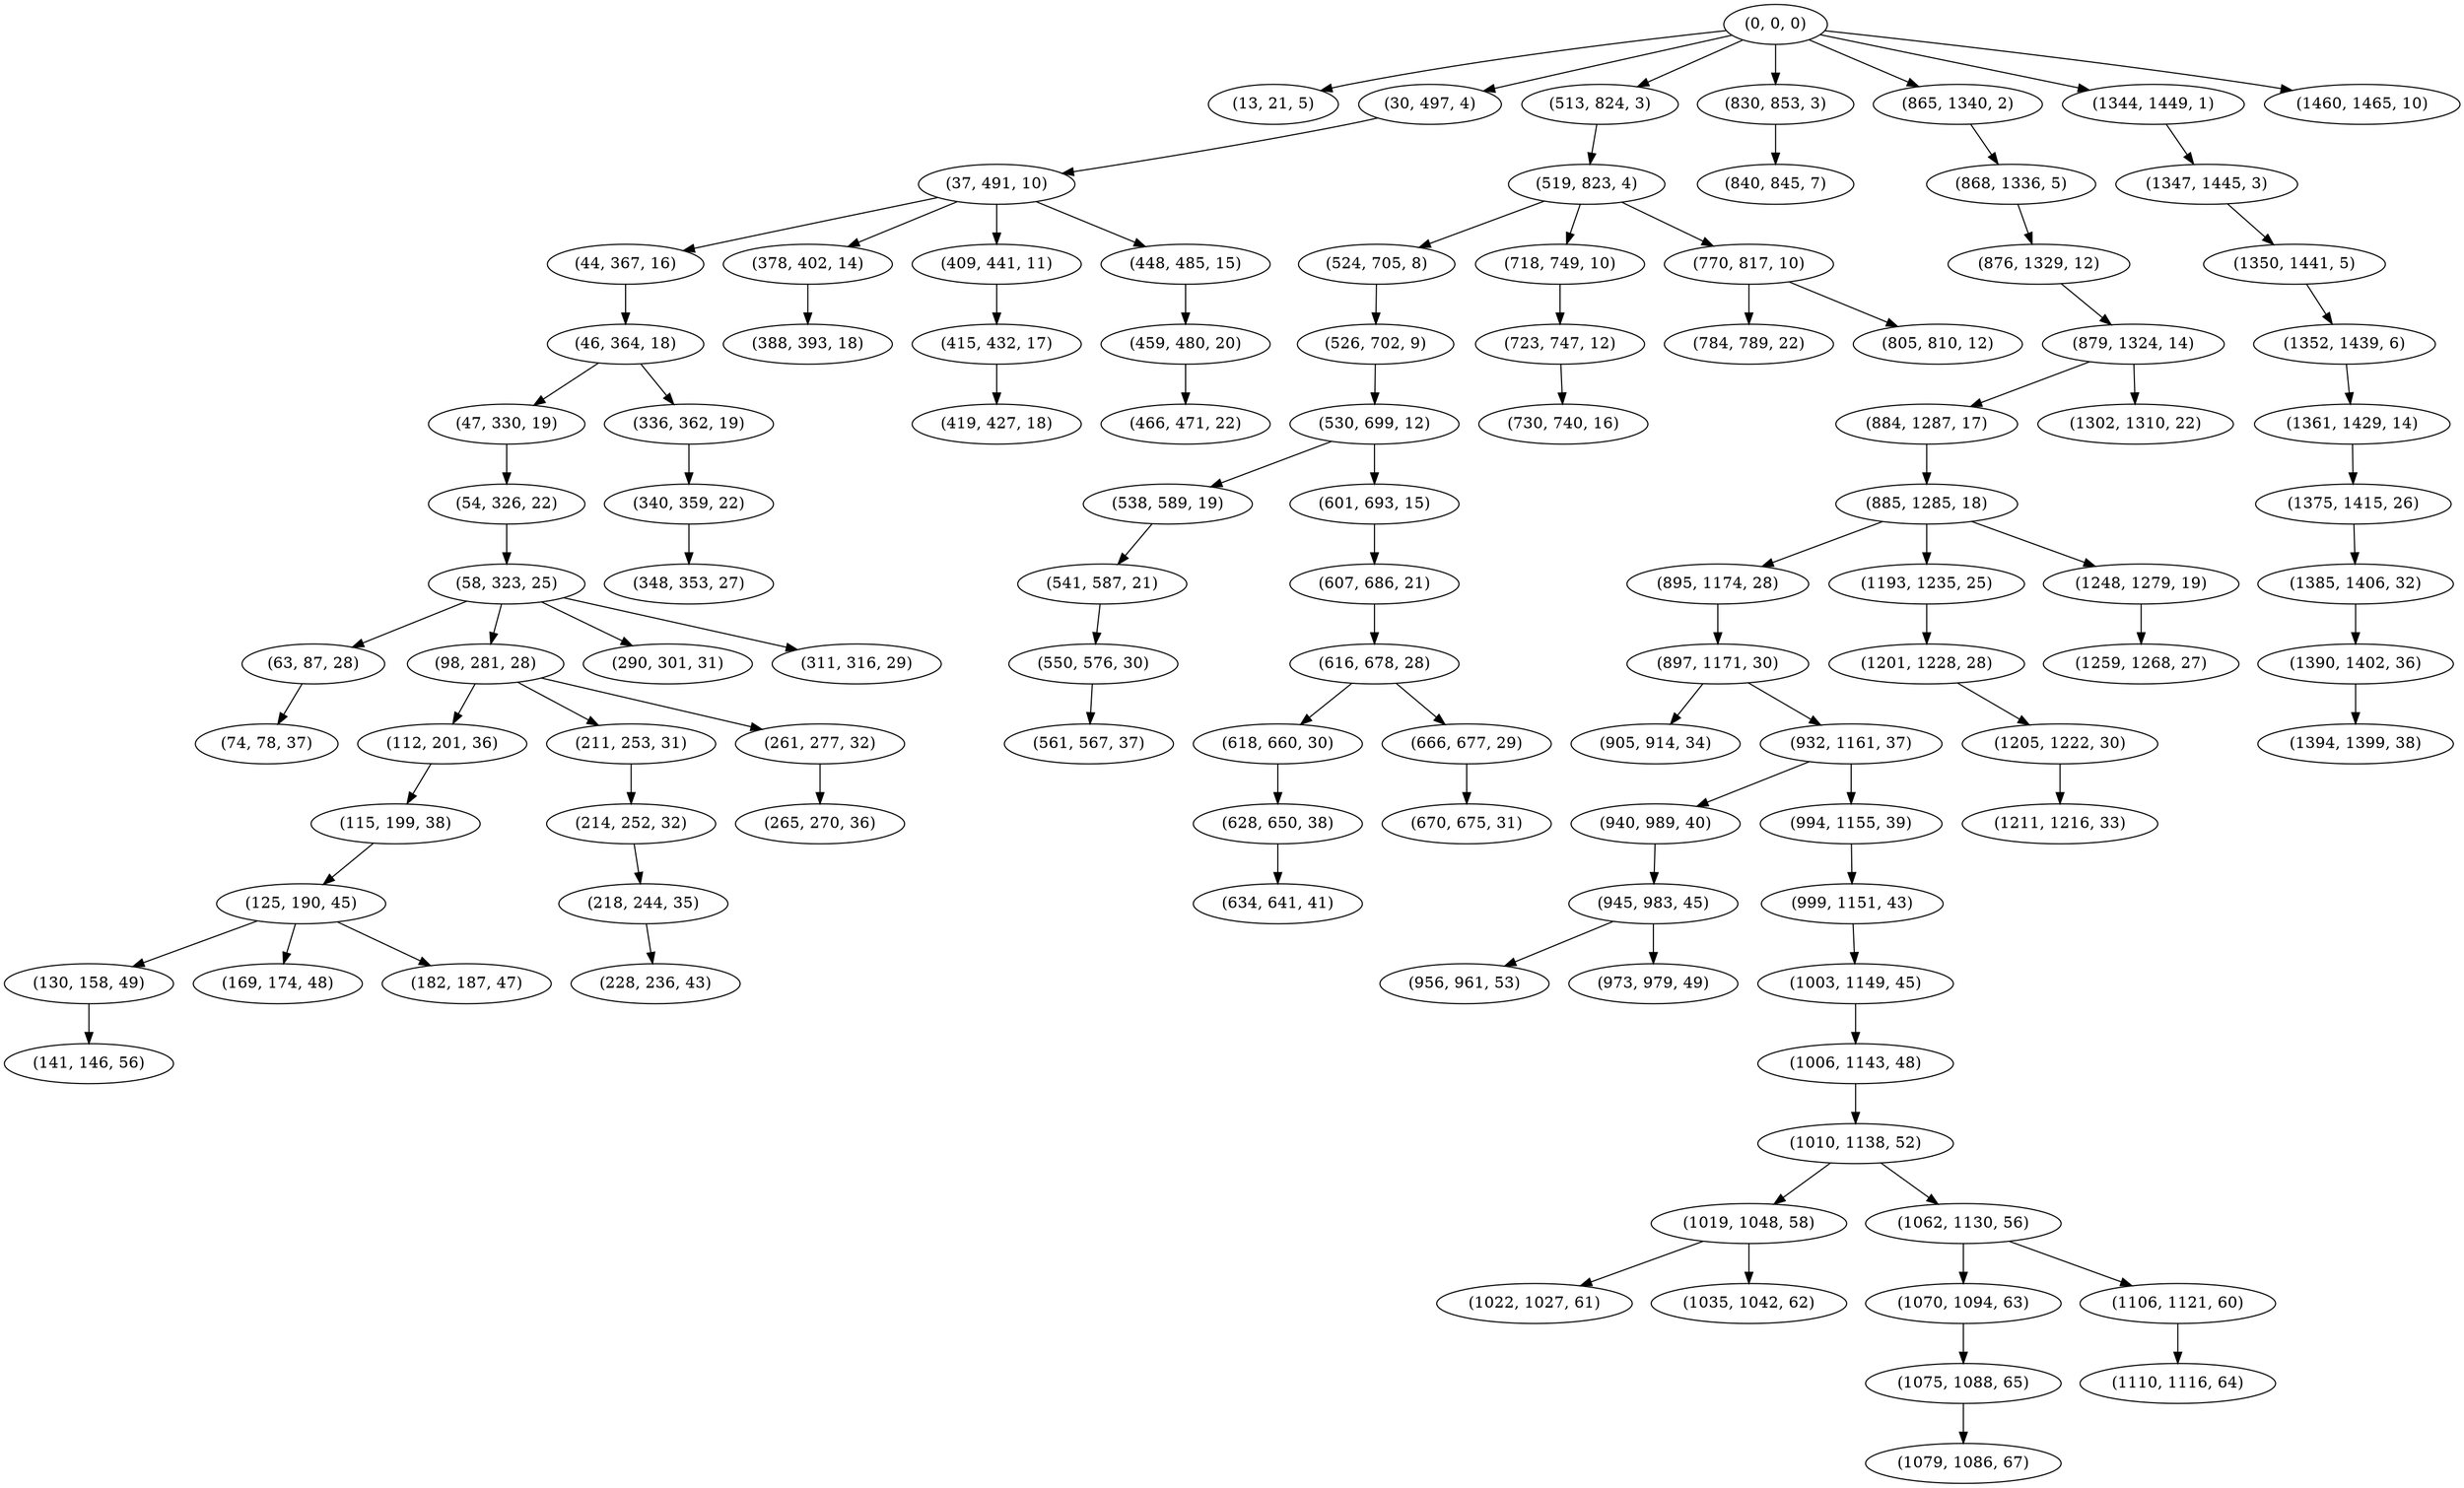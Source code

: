 digraph tree {
    "(0, 0, 0)";
    "(13, 21, 5)";
    "(30, 497, 4)";
    "(37, 491, 10)";
    "(44, 367, 16)";
    "(46, 364, 18)";
    "(47, 330, 19)";
    "(54, 326, 22)";
    "(58, 323, 25)";
    "(63, 87, 28)";
    "(74, 78, 37)";
    "(98, 281, 28)";
    "(112, 201, 36)";
    "(115, 199, 38)";
    "(125, 190, 45)";
    "(130, 158, 49)";
    "(141, 146, 56)";
    "(169, 174, 48)";
    "(182, 187, 47)";
    "(211, 253, 31)";
    "(214, 252, 32)";
    "(218, 244, 35)";
    "(228, 236, 43)";
    "(261, 277, 32)";
    "(265, 270, 36)";
    "(290, 301, 31)";
    "(311, 316, 29)";
    "(336, 362, 19)";
    "(340, 359, 22)";
    "(348, 353, 27)";
    "(378, 402, 14)";
    "(388, 393, 18)";
    "(409, 441, 11)";
    "(415, 432, 17)";
    "(419, 427, 18)";
    "(448, 485, 15)";
    "(459, 480, 20)";
    "(466, 471, 22)";
    "(513, 824, 3)";
    "(519, 823, 4)";
    "(524, 705, 8)";
    "(526, 702, 9)";
    "(530, 699, 12)";
    "(538, 589, 19)";
    "(541, 587, 21)";
    "(550, 576, 30)";
    "(561, 567, 37)";
    "(601, 693, 15)";
    "(607, 686, 21)";
    "(616, 678, 28)";
    "(618, 660, 30)";
    "(628, 650, 38)";
    "(634, 641, 41)";
    "(666, 677, 29)";
    "(670, 675, 31)";
    "(718, 749, 10)";
    "(723, 747, 12)";
    "(730, 740, 16)";
    "(770, 817, 10)";
    "(784, 789, 22)";
    "(805, 810, 12)";
    "(830, 853, 3)";
    "(840, 845, 7)";
    "(865, 1340, 2)";
    "(868, 1336, 5)";
    "(876, 1329, 12)";
    "(879, 1324, 14)";
    "(884, 1287, 17)";
    "(885, 1285, 18)";
    "(895, 1174, 28)";
    "(897, 1171, 30)";
    "(905, 914, 34)";
    "(932, 1161, 37)";
    "(940, 989, 40)";
    "(945, 983, 45)";
    "(956, 961, 53)";
    "(973, 979, 49)";
    "(994, 1155, 39)";
    "(999, 1151, 43)";
    "(1003, 1149, 45)";
    "(1006, 1143, 48)";
    "(1010, 1138, 52)";
    "(1019, 1048, 58)";
    "(1022, 1027, 61)";
    "(1035, 1042, 62)";
    "(1062, 1130, 56)";
    "(1070, 1094, 63)";
    "(1075, 1088, 65)";
    "(1079, 1086, 67)";
    "(1106, 1121, 60)";
    "(1110, 1116, 64)";
    "(1193, 1235, 25)";
    "(1201, 1228, 28)";
    "(1205, 1222, 30)";
    "(1211, 1216, 33)";
    "(1248, 1279, 19)";
    "(1259, 1268, 27)";
    "(1302, 1310, 22)";
    "(1344, 1449, 1)";
    "(1347, 1445, 3)";
    "(1350, 1441, 5)";
    "(1352, 1439, 6)";
    "(1361, 1429, 14)";
    "(1375, 1415, 26)";
    "(1385, 1406, 32)";
    "(1390, 1402, 36)";
    "(1394, 1399, 38)";
    "(1460, 1465, 10)";
    "(0, 0, 0)" -> "(13, 21, 5)";
    "(0, 0, 0)" -> "(30, 497, 4)";
    "(0, 0, 0)" -> "(513, 824, 3)";
    "(0, 0, 0)" -> "(830, 853, 3)";
    "(0, 0, 0)" -> "(865, 1340, 2)";
    "(0, 0, 0)" -> "(1344, 1449, 1)";
    "(0, 0, 0)" -> "(1460, 1465, 10)";
    "(30, 497, 4)" -> "(37, 491, 10)";
    "(37, 491, 10)" -> "(44, 367, 16)";
    "(37, 491, 10)" -> "(378, 402, 14)";
    "(37, 491, 10)" -> "(409, 441, 11)";
    "(37, 491, 10)" -> "(448, 485, 15)";
    "(44, 367, 16)" -> "(46, 364, 18)";
    "(46, 364, 18)" -> "(47, 330, 19)";
    "(46, 364, 18)" -> "(336, 362, 19)";
    "(47, 330, 19)" -> "(54, 326, 22)";
    "(54, 326, 22)" -> "(58, 323, 25)";
    "(58, 323, 25)" -> "(63, 87, 28)";
    "(58, 323, 25)" -> "(98, 281, 28)";
    "(58, 323, 25)" -> "(290, 301, 31)";
    "(58, 323, 25)" -> "(311, 316, 29)";
    "(63, 87, 28)" -> "(74, 78, 37)";
    "(98, 281, 28)" -> "(112, 201, 36)";
    "(98, 281, 28)" -> "(211, 253, 31)";
    "(98, 281, 28)" -> "(261, 277, 32)";
    "(112, 201, 36)" -> "(115, 199, 38)";
    "(115, 199, 38)" -> "(125, 190, 45)";
    "(125, 190, 45)" -> "(130, 158, 49)";
    "(125, 190, 45)" -> "(169, 174, 48)";
    "(125, 190, 45)" -> "(182, 187, 47)";
    "(130, 158, 49)" -> "(141, 146, 56)";
    "(211, 253, 31)" -> "(214, 252, 32)";
    "(214, 252, 32)" -> "(218, 244, 35)";
    "(218, 244, 35)" -> "(228, 236, 43)";
    "(261, 277, 32)" -> "(265, 270, 36)";
    "(336, 362, 19)" -> "(340, 359, 22)";
    "(340, 359, 22)" -> "(348, 353, 27)";
    "(378, 402, 14)" -> "(388, 393, 18)";
    "(409, 441, 11)" -> "(415, 432, 17)";
    "(415, 432, 17)" -> "(419, 427, 18)";
    "(448, 485, 15)" -> "(459, 480, 20)";
    "(459, 480, 20)" -> "(466, 471, 22)";
    "(513, 824, 3)" -> "(519, 823, 4)";
    "(519, 823, 4)" -> "(524, 705, 8)";
    "(519, 823, 4)" -> "(718, 749, 10)";
    "(519, 823, 4)" -> "(770, 817, 10)";
    "(524, 705, 8)" -> "(526, 702, 9)";
    "(526, 702, 9)" -> "(530, 699, 12)";
    "(530, 699, 12)" -> "(538, 589, 19)";
    "(530, 699, 12)" -> "(601, 693, 15)";
    "(538, 589, 19)" -> "(541, 587, 21)";
    "(541, 587, 21)" -> "(550, 576, 30)";
    "(550, 576, 30)" -> "(561, 567, 37)";
    "(601, 693, 15)" -> "(607, 686, 21)";
    "(607, 686, 21)" -> "(616, 678, 28)";
    "(616, 678, 28)" -> "(618, 660, 30)";
    "(616, 678, 28)" -> "(666, 677, 29)";
    "(618, 660, 30)" -> "(628, 650, 38)";
    "(628, 650, 38)" -> "(634, 641, 41)";
    "(666, 677, 29)" -> "(670, 675, 31)";
    "(718, 749, 10)" -> "(723, 747, 12)";
    "(723, 747, 12)" -> "(730, 740, 16)";
    "(770, 817, 10)" -> "(784, 789, 22)";
    "(770, 817, 10)" -> "(805, 810, 12)";
    "(830, 853, 3)" -> "(840, 845, 7)";
    "(865, 1340, 2)" -> "(868, 1336, 5)";
    "(868, 1336, 5)" -> "(876, 1329, 12)";
    "(876, 1329, 12)" -> "(879, 1324, 14)";
    "(879, 1324, 14)" -> "(884, 1287, 17)";
    "(879, 1324, 14)" -> "(1302, 1310, 22)";
    "(884, 1287, 17)" -> "(885, 1285, 18)";
    "(885, 1285, 18)" -> "(895, 1174, 28)";
    "(885, 1285, 18)" -> "(1193, 1235, 25)";
    "(885, 1285, 18)" -> "(1248, 1279, 19)";
    "(895, 1174, 28)" -> "(897, 1171, 30)";
    "(897, 1171, 30)" -> "(905, 914, 34)";
    "(897, 1171, 30)" -> "(932, 1161, 37)";
    "(932, 1161, 37)" -> "(940, 989, 40)";
    "(932, 1161, 37)" -> "(994, 1155, 39)";
    "(940, 989, 40)" -> "(945, 983, 45)";
    "(945, 983, 45)" -> "(956, 961, 53)";
    "(945, 983, 45)" -> "(973, 979, 49)";
    "(994, 1155, 39)" -> "(999, 1151, 43)";
    "(999, 1151, 43)" -> "(1003, 1149, 45)";
    "(1003, 1149, 45)" -> "(1006, 1143, 48)";
    "(1006, 1143, 48)" -> "(1010, 1138, 52)";
    "(1010, 1138, 52)" -> "(1019, 1048, 58)";
    "(1010, 1138, 52)" -> "(1062, 1130, 56)";
    "(1019, 1048, 58)" -> "(1022, 1027, 61)";
    "(1019, 1048, 58)" -> "(1035, 1042, 62)";
    "(1062, 1130, 56)" -> "(1070, 1094, 63)";
    "(1062, 1130, 56)" -> "(1106, 1121, 60)";
    "(1070, 1094, 63)" -> "(1075, 1088, 65)";
    "(1075, 1088, 65)" -> "(1079, 1086, 67)";
    "(1106, 1121, 60)" -> "(1110, 1116, 64)";
    "(1193, 1235, 25)" -> "(1201, 1228, 28)";
    "(1201, 1228, 28)" -> "(1205, 1222, 30)";
    "(1205, 1222, 30)" -> "(1211, 1216, 33)";
    "(1248, 1279, 19)" -> "(1259, 1268, 27)";
    "(1344, 1449, 1)" -> "(1347, 1445, 3)";
    "(1347, 1445, 3)" -> "(1350, 1441, 5)";
    "(1350, 1441, 5)" -> "(1352, 1439, 6)";
    "(1352, 1439, 6)" -> "(1361, 1429, 14)";
    "(1361, 1429, 14)" -> "(1375, 1415, 26)";
    "(1375, 1415, 26)" -> "(1385, 1406, 32)";
    "(1385, 1406, 32)" -> "(1390, 1402, 36)";
    "(1390, 1402, 36)" -> "(1394, 1399, 38)";
}
